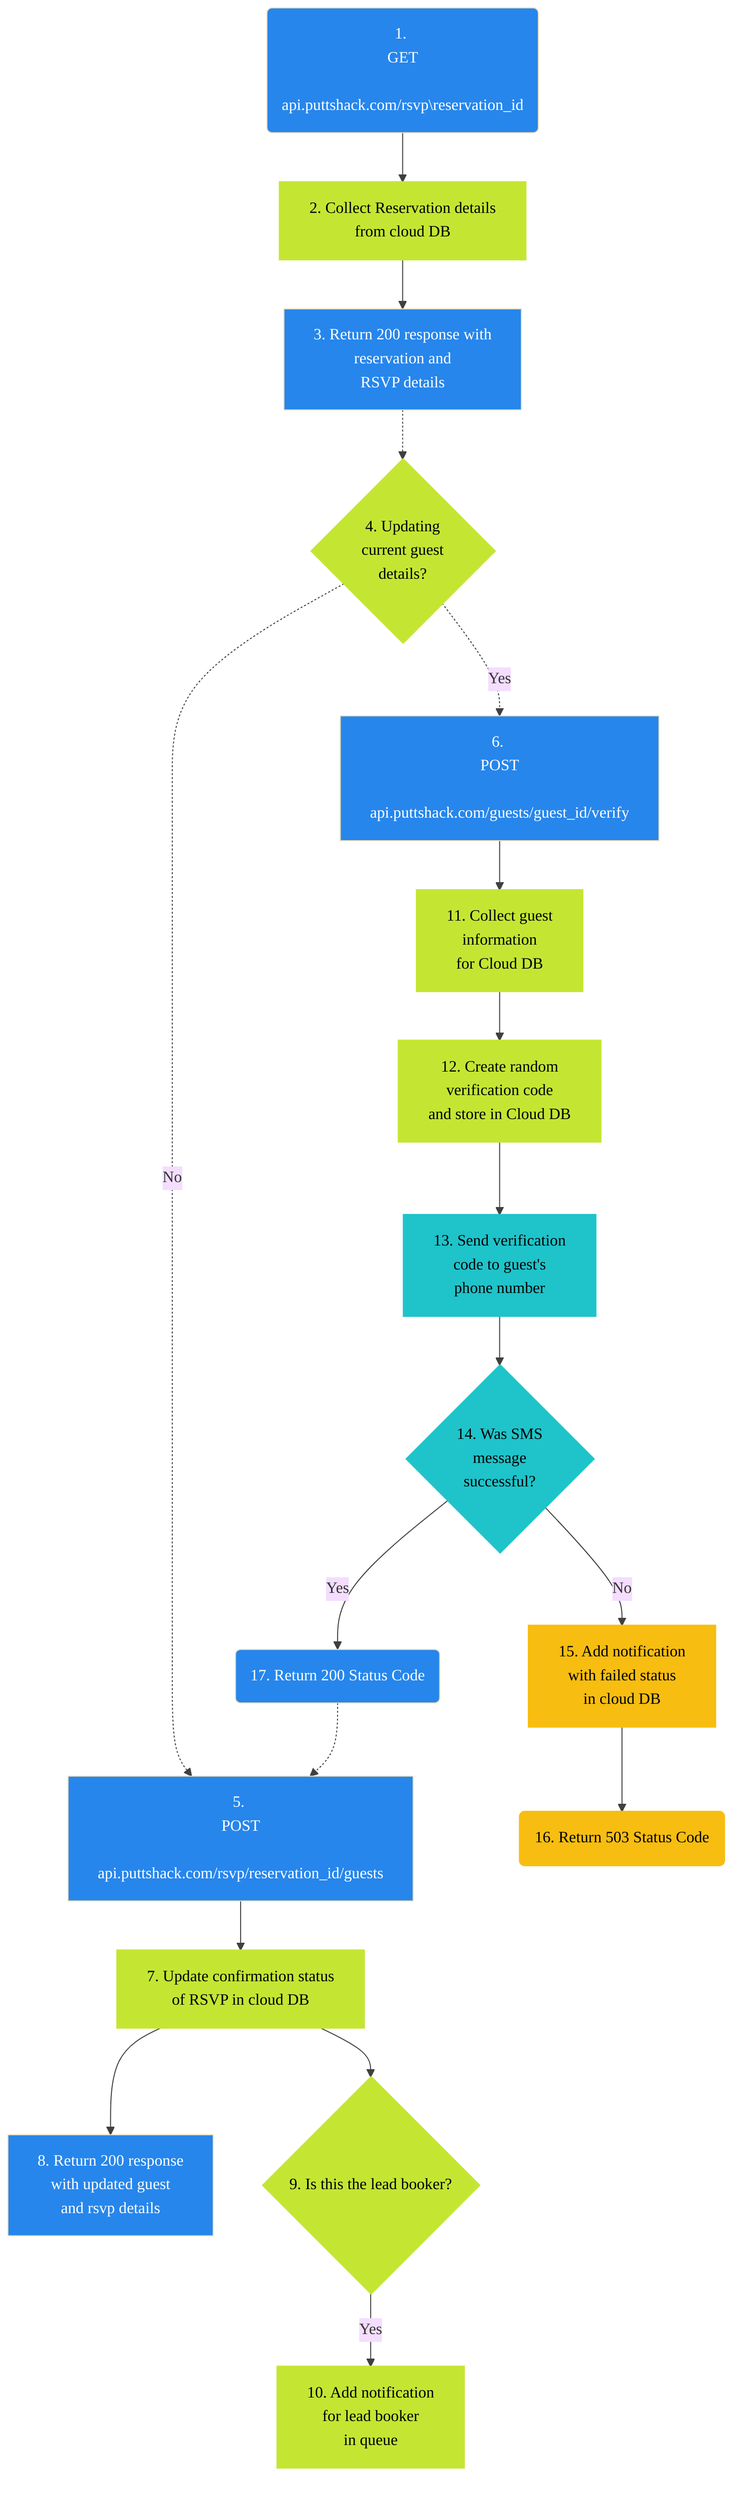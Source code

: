 %%{init: {'theme': 'base', 'themeVariables': { 'lineColor': '#404040'}, 'fontFamily': 'Montserrat', 'fontSize': 10}}%%

        %% Puttshack How-it-works?
        %% Author Shaloo Shalini <shalz@hotmail.com>

        graph TD 
          Node1( 1. <br/> GET <br/> api.puttshack.com/rsvp\reservation_id ):::apinodefill
          Node2[ 2. Collect Reservation details <br/> from cloud DB ]:::descfill
          Node3[ 3. Return 200 response with <br/> reservation and <br> RSVP details ]:::apinodefill
          Node4{ 4. Updating <br/> current guest <br/> details? }:::descfill
          Node5[ 5. <br/> POST <br/> api.puttshack.com/rsvp/reservation_id/guests ]:::apinodefill
          Node6[ 6. <br/> POST <br/> api.puttshack.com/guests/guest_id/verify  ]:::apinodefill
          Node7[ 7. Update confirmation status <br/> of RSVP in cloud DB ]:::descfill
          Node8[ 8. Return 200 response<br/>  with updated guest<br/>  and rsvp details  ]:::apinodefill
          Node9{ 9. Is this the lead booker? }:::descfill
          Node10[ 10. Add notification <br/> for lead booker <br/> in queue ]:::descfill
          Node11[ 11. Collect guest <br/> information <br/> for Cloud DB ]:::descfill
          Node12[ 12. Create random <br/> verification code <br/> and store in Cloud DB ]:::descfill
          Node13[ 13. Send verification <br/> code to guest's <br/> phone number ]:::descfillcyan
          Node14{ 14. Was SMS <br/>message <br/>successful? }:::descfillcyan
          Node15[ 15. Add notification <br/> with failed status <br/> in cloud DB ]:::descfillor
          Node16( 16. Return 503 Status Code ):::descfillor
          Node17( 17. Return 200 Status Code ):::apinodefill

          Node1 --> Node2 --> Node3 -.-> Node4
          Node4 -. No .-> Node5 --> Node7 --> Node9 -- Yes --> Node10
          Node7 --> Node8
          Node4 -. Yes .-> Node6 --> Node11 --> Node12 --> Node13 --> Node14 -- No --> Node15 --> Node16
          Node14 -- Yes --> Node17 -.-> Node5
          

          classDef apinodefill fill:#2686ec,stroke:2686ec,color:white,stroke-width:1px
          classDef descfill fill:#c4e633,stroke:#c4e633,color:black,stroke-width:2px
          classDef descfillcyan fill:#1ec4ca,stroke:#1ec4ca,color:black,stroke-width:2px
          classDef descfillor fill:#f7bd11,stroke:#f7bd11,color:black,stroke-width:2px